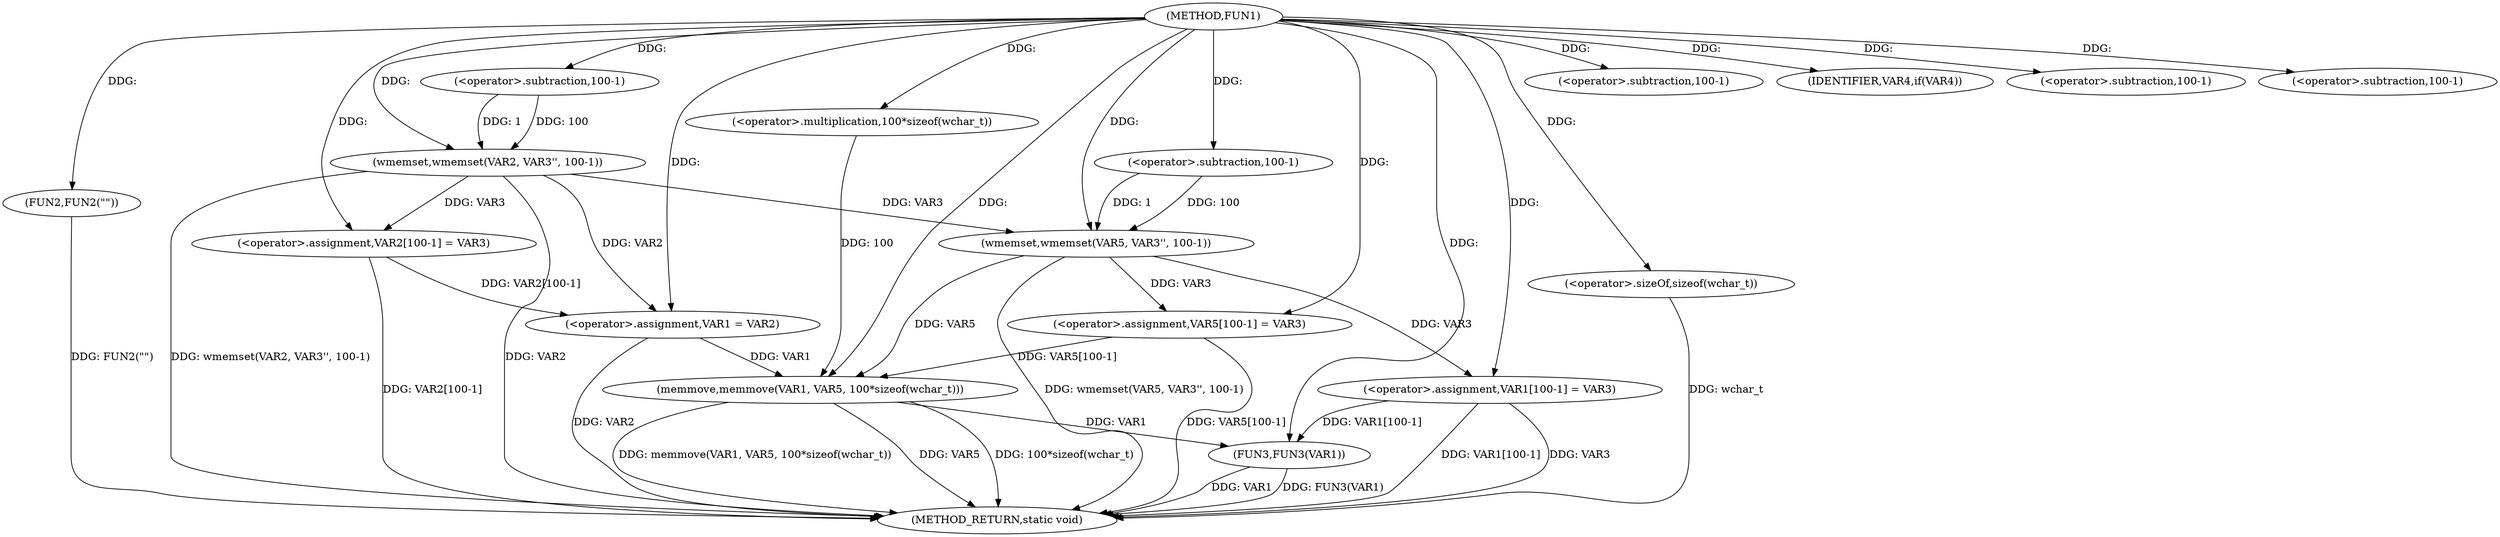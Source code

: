 digraph FUN1 {  
"1000100" [label = "(METHOD,FUN1)" ]
"1000158" [label = "(METHOD_RETURN,static void)" ]
"1000104" [label = "(wmemset,wmemset(VAR2, VAR3'', 100-1))" ]
"1000107" [label = "(<operator>.subtraction,100-1)" ]
"1000110" [label = "(<operator>.assignment,VAR2[100-1] = VAR3)" ]
"1000113" [label = "(<operator>.subtraction,100-1)" ]
"1000118" [label = "(IDENTIFIER,VAR4,if(VAR4))" ]
"1000120" [label = "(FUN2,FUN2(\"\"))" ]
"1000124" [label = "(<operator>.assignment,VAR1 = VAR2)" ]
"1000129" [label = "(wmemset,wmemset(VAR5, VAR3'', 100-1))" ]
"1000132" [label = "(<operator>.subtraction,100-1)" ]
"1000135" [label = "(<operator>.assignment,VAR5[100-1] = VAR3)" ]
"1000138" [label = "(<operator>.subtraction,100-1)" ]
"1000142" [label = "(memmove,memmove(VAR1, VAR5, 100*sizeof(wchar_t)))" ]
"1000145" [label = "(<operator>.multiplication,100*sizeof(wchar_t))" ]
"1000147" [label = "(<operator>.sizeOf,sizeof(wchar_t))" ]
"1000149" [label = "(<operator>.assignment,VAR1[100-1] = VAR3)" ]
"1000152" [label = "(<operator>.subtraction,100-1)" ]
"1000156" [label = "(FUN3,FUN3(VAR1))" ]
  "1000124" -> "1000158"  [ label = "DDG: VAR2"] 
  "1000142" -> "1000158"  [ label = "DDG: memmove(VAR1, VAR5, 100*sizeof(wchar_t))"] 
  "1000156" -> "1000158"  [ label = "DDG: VAR1"] 
  "1000104" -> "1000158"  [ label = "DDG: wmemset(VAR2, VAR3'', 100-1)"] 
  "1000104" -> "1000158"  [ label = "DDG: VAR2"] 
  "1000149" -> "1000158"  [ label = "DDG: VAR1[100-1]"] 
  "1000156" -> "1000158"  [ label = "DDG: FUN3(VAR1)"] 
  "1000129" -> "1000158"  [ label = "DDG: wmemset(VAR5, VAR3'', 100-1)"] 
  "1000149" -> "1000158"  [ label = "DDG: VAR3"] 
  "1000142" -> "1000158"  [ label = "DDG: VAR5"] 
  "1000147" -> "1000158"  [ label = "DDG: wchar_t"] 
  "1000120" -> "1000158"  [ label = "DDG: FUN2(\"\")"] 
  "1000135" -> "1000158"  [ label = "DDG: VAR5[100-1]"] 
  "1000142" -> "1000158"  [ label = "DDG: 100*sizeof(wchar_t)"] 
  "1000110" -> "1000158"  [ label = "DDG: VAR2[100-1]"] 
  "1000100" -> "1000104"  [ label = "DDG: "] 
  "1000107" -> "1000104"  [ label = "DDG: 100"] 
  "1000107" -> "1000104"  [ label = "DDG: 1"] 
  "1000100" -> "1000107"  [ label = "DDG: "] 
  "1000104" -> "1000110"  [ label = "DDG: VAR3"] 
  "1000100" -> "1000110"  [ label = "DDG: "] 
  "1000100" -> "1000113"  [ label = "DDG: "] 
  "1000100" -> "1000118"  [ label = "DDG: "] 
  "1000100" -> "1000120"  [ label = "DDG: "] 
  "1000104" -> "1000124"  [ label = "DDG: VAR2"] 
  "1000110" -> "1000124"  [ label = "DDG: VAR2[100-1]"] 
  "1000100" -> "1000124"  [ label = "DDG: "] 
  "1000100" -> "1000129"  [ label = "DDG: "] 
  "1000104" -> "1000129"  [ label = "DDG: VAR3"] 
  "1000132" -> "1000129"  [ label = "DDG: 100"] 
  "1000132" -> "1000129"  [ label = "DDG: 1"] 
  "1000100" -> "1000132"  [ label = "DDG: "] 
  "1000129" -> "1000135"  [ label = "DDG: VAR3"] 
  "1000100" -> "1000135"  [ label = "DDG: "] 
  "1000100" -> "1000138"  [ label = "DDG: "] 
  "1000124" -> "1000142"  [ label = "DDG: VAR1"] 
  "1000100" -> "1000142"  [ label = "DDG: "] 
  "1000129" -> "1000142"  [ label = "DDG: VAR5"] 
  "1000135" -> "1000142"  [ label = "DDG: VAR5[100-1]"] 
  "1000145" -> "1000142"  [ label = "DDG: 100"] 
  "1000100" -> "1000145"  [ label = "DDG: "] 
  "1000100" -> "1000147"  [ label = "DDG: "] 
  "1000100" -> "1000149"  [ label = "DDG: "] 
  "1000129" -> "1000149"  [ label = "DDG: VAR3"] 
  "1000100" -> "1000152"  [ label = "DDG: "] 
  "1000142" -> "1000156"  [ label = "DDG: VAR1"] 
  "1000149" -> "1000156"  [ label = "DDG: VAR1[100-1]"] 
  "1000100" -> "1000156"  [ label = "DDG: "] 
}
